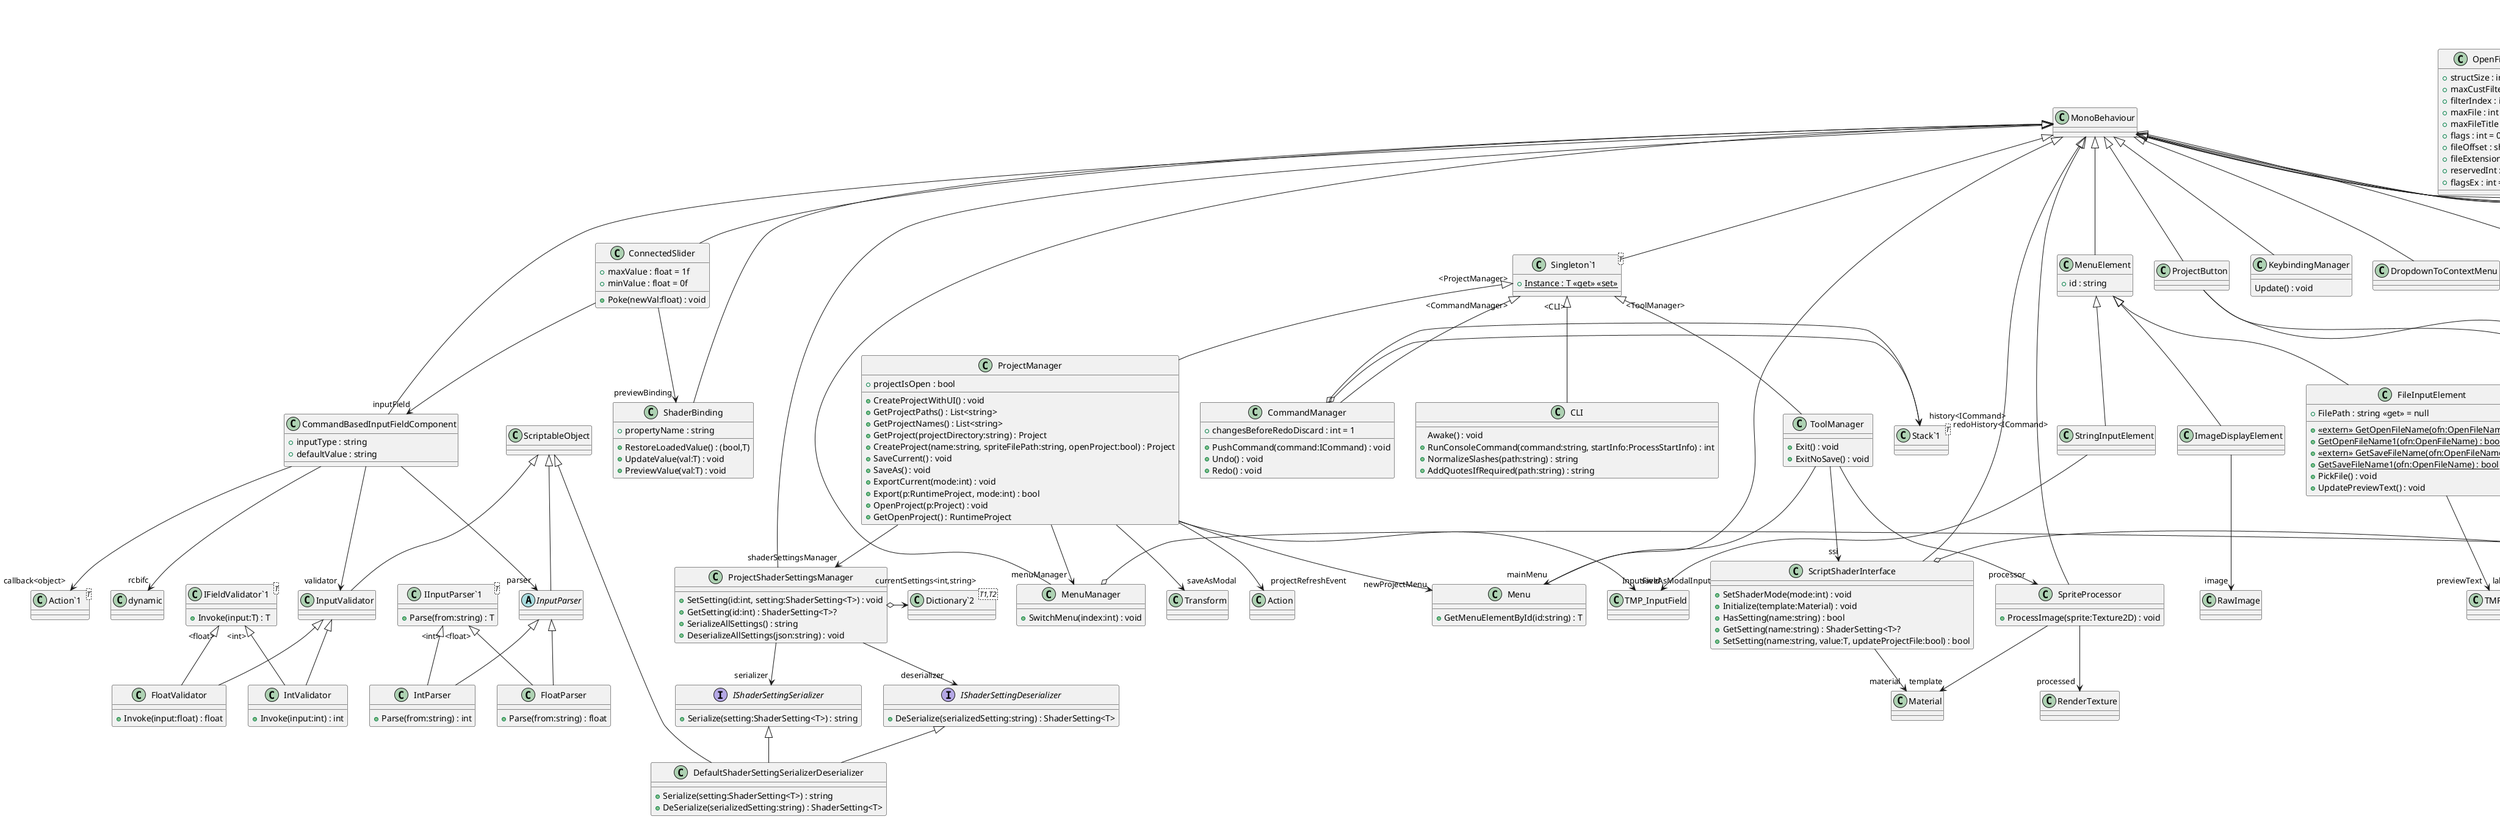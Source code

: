 @startuml
class EffectDropdown {
    + SetEffect(newVal:int) : void
}
class "List`1"<T> {
}
MonoBehaviour <|-- EffectDropdown
EffectDropdown o-> "effectItems<Transform>" "List`1"
class KeybindingManager {
    Update() : void
}
MonoBehaviour <|-- KeybindingManager
class ProjectShaderSettingsManager {
    + SetSetting(id:int, setting:ShaderSetting<T>) : void
    + GetSetting(id:int) : ShaderSetting<T>?
    + SerializeAllSettings() : string
    + DeserializeAllSettings(json:string) : void
}
interface IShaderSettingDeserializer {
    + DeSerialize(serializedSetting:string) : ShaderSetting<T>
}
interface IShaderSettingSerializer {
    + Serialize(setting:ShaderSetting<T>) : string
}
class "ShaderSetting`1"<T> <<struct>> {
    + name : string
    + value : T
    + ShaderSetting(name:string, value:T)
}
class "Dictionary`2"<T1,T2> {
}
MonoBehaviour <|-- ProjectShaderSettingsManager
ProjectShaderSettingsManager o-> "currentSettings<int,string>" "Dictionary`2"
ProjectShaderSettingsManager --> "serializer" IShaderSettingSerializer
ProjectShaderSettingsManager --> "deserializer" IShaderSettingDeserializer
class RuntimeProject {
    + RuntimeProject(serializedProject:Project)
}
RuntimeProject --> "sprite" Texture2D
RuntimeProject --> "serializedProject" Project
class ToolManager {
    + Exit() : void
    + ExitNoSave() : void
}
class "Singleton`1"<T> {
}
"Singleton`1" "<ToolManager>" <|-- ToolManager
ToolManager --> "ssi" ScriptShaderInterface
ToolManager --> "processor" SpriteProcessor
ToolManager --> "mainMenu" Menu
class SpriteProcessor {
    + ProcessImage(sprite:Texture2D) : void
}
MonoBehaviour <|-- SpriteProcessor
SpriteProcessor --> "template" Material
SpriteProcessor --> "processed" RenderTexture
class CommandManager {
    + changesBeforeRedoDiscard : int = 1
    + PushCommand(command:ICommand) : void
    + Undo() : void
    + Redo() : void
}
class "Singleton`1"<T> {
}
class "Stack`1"<T> {
}
"Singleton`1" "<CommandManager>" <|-- CommandManager
CommandManager o-> "history<ICommand>" "Stack`1"
CommandManager o-> "redoHistory<ICommand>" "Stack`1"
class ShaderBinding {
    + propertyName : string
    + RestoreLoadedValue() : (bool,T)
    + UpdateValue(val:T) : void
    + PreviewValue(val:T) : void
}
MonoBehaviour <|-- ShaderBinding
interface ICommand {
    + Execute() : void
    + Undo() : void
    + Redo() : void
}
class StringAction <<struct>> {
    + action : string
}
class StringActionRunner {
    + TryRunAction(action:string) : bool
    + RunActionTMP() : void
}
class "List`1"<T> {
}
StringAction --> "reaction" UnityEvent
MonoBehaviour <|-- StringActionRunner
StringActionRunner o-> "actions<StringAction>" "List`1"
class "Singleton`1"<T> {
    + {static} Instance : T <<get>> <<set>>
}
MonoBehaviour <|-- "Singleton`1"
class CLI {
    Awake() : void
    + RunConsoleCommand(command:string, startInfo:ProcessStartInfo) : int
    + NormalizeSlashes(path:string) : string
    + AddQuotesIfRequired(path:string) : string
}
class "Singleton`1"<T> {
}
"Singleton`1" "<CLI>" <|-- CLI
class DropdownToContextMenu {
}
MonoBehaviour <|-- DropdownToContextMenu
class ScriptShaderInterface {
    + SetShaderMode(mode:int) : void
    + Initialize(template:Material) : void
    + HasSetting(name:string) : bool
    + GetSetting(name:string) : ShaderSetting<T>?
    + SetSetting(name:string, value:T, updateProjectFile:bool) : bool
}
class "List`1"<T> {
}
MonoBehaviour <|-- ScriptShaderInterface
ScriptShaderInterface --> "material" Material
ScriptShaderInterface o-> "propertyNames<string>" "List`1"
class CommandBasedDropdown {
    + PokeDropdownDetection(newValue:int) : void
}
class "UnityEvent`1"<T> {
}
MonoBehaviour <|-- CommandBasedDropdown
CommandBasedDropdown --> "onValueChanged<int>" "UnityEvent`1"
class "CommandBasedInputField`1"<T> {
    + CommandBasedInputField(inputField:TMP_InputField, parser:IInputParser<T>, validator:IFieldValidator<T>, callback:Action<T>)
    + LoadValueFromSave() : bool
    + Poke(newValue:string) : void
    + Poke(newValue:string, pushCommand:bool) : void
    + BindToShader(shaderBinding:ShaderBinding) : void
}
class ConnectedSlider {
    + maxValue : float = 1f
    + minValue : float = 0f
    + Poke(newVal:float) : void
}
MonoBehaviour <|-- ConnectedSlider
ConnectedSlider --> "inputField" CommandBasedInputFieldComponent
ConnectedSlider --> "previewBinding" ShaderBinding
class DefaultShaderSettingSerializerDeserializer {
    + Serialize(setting:ShaderSetting<T>) : string
    + DeSerialize(serializedSetting:string) : ShaderSetting<T>
}
ScriptableObject <|-- DefaultShaderSettingSerializerDeserializer
IShaderSettingSerializer <|-- DefaultShaderSettingSerializerDeserializer
IShaderSettingDeserializer <|-- DefaultShaderSettingSerializerDeserializer
class Preview {
    + isBeeingHovered : bool = false
    + OnPointerEnter(eventData:PointerEventData) : void
    + OnPointerExit(eventData:PointerEventData) : void
}
MonoBehaviour <|-- Preview
IPointerEnterHandler <|-- Preview
IPointerExitHandler <|-- Preview
class CameraController {
    + sensitifity : float
}
MonoBehaviour <|-- CameraController
CameraController --> "preview" Preview
class ProjectManager {
    + projectIsOpen : bool
    + CreateProjectWithUI() : void
    + GetProjectPaths() : List<string>
    + GetProjectNames() : List<string>
    + GetProject(projectDirectory:string) : Project
    + CreateProject(name:string, spriteFilePath:string, openProject:bool) : Project
    + SaveCurrent() : void
    + SaveAs() : void
    + ExportCurrent(mode:int) : void
    + Export(p:RuntimeProject, mode:int) : bool
    + OpenProject(p:Project) : void
    + GetOpenProject() : RuntimeProject
}
class "Singleton`1"<T> {
}
"Singleton`1" "<ProjectManager>" <|-- ProjectManager
ProjectManager --> "shaderSettingsManager" ProjectShaderSettingsManager
ProjectManager --> "menuManager" MenuManager
ProjectManager --> "newProjectMenu" Menu
ProjectManager --> "saveAsModal" Transform
ProjectManager --> "saveAsModalInput" TMP_InputField
ProjectManager --> "projectRefreshEvent" Action
class Project <<struct>> {
    + name : string
    + projectDirectory : string
    + originalSpritePath : string
    + shaderSettings : string
}
class ProjectDisplay {
    Start() : void
}
MonoBehaviour <|-- ProjectDisplay
ProjectDisplay --> "templateProject" GameObject
class ProjectButton {
}
MonoBehaviour <|-- ProjectButton
ProjectButton --> "button" Button
ProjectButton --> "label" TMP_Text
class InputValidator {
}
ScriptableObject <|-- InputValidator
interface "IFieldValidator`1"<T> {
    + Invoke(input:T) : T
}
interface "IInputParser`1"<out T> {
    + Parse(from:string) : T
}
abstract class InputParser {
}
ScriptableObject <|-- InputParser
class MenuElement {
    + id : string
}
MonoBehaviour <|-- MenuElement
class Menu {
    + GetMenuElementById(id:string) : T
}
MonoBehaviour <|-- Menu
class MenuManager {
    + SwitchMenu(index:int) : void
}
class "List`1"<T> {
}
MonoBehaviour <|-- MenuManager
MenuManager o-> "menus<Menu>" "List`1"
class IntParser {
    + Parse(from:string) : int
}
class "IInputParser`1"<T> {
}
InputParser <|-- IntParser
"IInputParser`1" "<int>" <|-- IntParser
class FloatValidator {
    + Invoke(input:float) : float
}
class "IFieldValidator`1"<T> {
}
InputValidator <|-- FloatValidator
"IFieldValidator`1" "<float>" <|-- FloatValidator
class IntValidator {
    + Invoke(input:int) : int
}
class "IFieldValidator`1"<T> {
}
InputValidator <|-- IntValidator
"IFieldValidator`1" "<int>" <|-- IntValidator
class FloatParser {
    + Parse(from:string) : float
}
class "IInputParser`1"<T> {
}
InputParser <|-- FloatParser
"IInputParser`1" "<float>" <|-- FloatParser
class "ChangeFieldCommand`1"<T> {
    + ChangeFieldCommand(field:TMP_InputField, from:T, to:T, validator:IFieldValidator<T>, callback:Action<T>)
    + Execute() : void
    + Undo() : void
    + Redo() : void
}
ICommand <|-- "ChangeFieldCommand`1"
class ChangeDropdownCommand {
    + ChangeDropdownCommand(dropdown:TMP_Dropdown, from:int, to:int, callback:Action<int>)
    + Execute() : void
    + Undo() : void
    + Redo() : void
}
ICommand <|-- ChangeDropdownCommand
class "RuntimeCommandBasedInputFieldComponent`1"<T> {
    + Init(inputField:TMP_InputField, parser:InputParser, validator:InputValidator, callback:Action<object>) : void
    + BindToShader(binding:ShaderBinding) : void
}
class "CommandBasedInputField`1"<T> {
}
"RuntimeCommandBasedInputFieldComponent`1" --> "cbif<T>" "CommandBasedInputField`1"
class CommandBasedInputFieldComponent {
    + inputType : string
    + defaultValue : string
}
class "Action`1"<T> {
}
MonoBehaviour <|-- CommandBasedInputFieldComponent
CommandBasedInputFieldComponent --> "parser" InputParser
CommandBasedInputFieldComponent --> "validator" InputValidator
CommandBasedInputFieldComponent --> "callback<object>" "Action`1"
CommandBasedInputFieldComponent --> "rcbifc" dynamic
class ImageDisplayElement {
}
MenuElement <|-- ImageDisplayElement
ImageDisplayElement --> "image" RawImage
class StringInputElement {
}
MenuElement <|-- StringInputElement
StringInputElement --> "InputField" TMP_InputField
class OpenFileName {
    + structSize : int = 0
    + maxCustFilter : int = 0
    + filterIndex : int = 0
    + maxFile : int = 0
    + maxFileTitle : int = 0
    + flags : int = 0
    + fileOffset : short = 0
    + fileExtension : short = 0
    + reservedInt : int = 0
    + flagsEx : int = 0
}
class FileInputElement {
    + FilePath : string <<get>> = null
    + {static} <<extern>> GetOpenFileName(ofn:OpenFileName) : bool
    + {static} GetOpenFileName1(ofn:OpenFileName) : bool
    + {static} <<extern>> GetSaveFileName(ofn:OpenFileName) : bool
    + {static} GetSaveFileName1(ofn:OpenFileName) : bool
    + PickFile() : void
    + UpdatePreviewText() : void
}
OpenFileName o-> "dlgOwner" IntPtr
OpenFileName o-> "instance" IntPtr
OpenFileName o-> "filter" String
OpenFileName o-> "customFilter" String
OpenFileName o-> "file" String
OpenFileName o-> "fileTitle" String
OpenFileName o-> "initialDir" String
OpenFileName o-> "title" String
OpenFileName o-> "defExt" String
OpenFileName o-> "custData" IntPtr
OpenFileName o-> "hook" IntPtr
OpenFileName o-> "templateName" String
OpenFileName o-> "reservedPtr" IntPtr
MenuElement <|-- FileInputElement
FileInputElement --> "previewText" TMP_Text
@enduml
